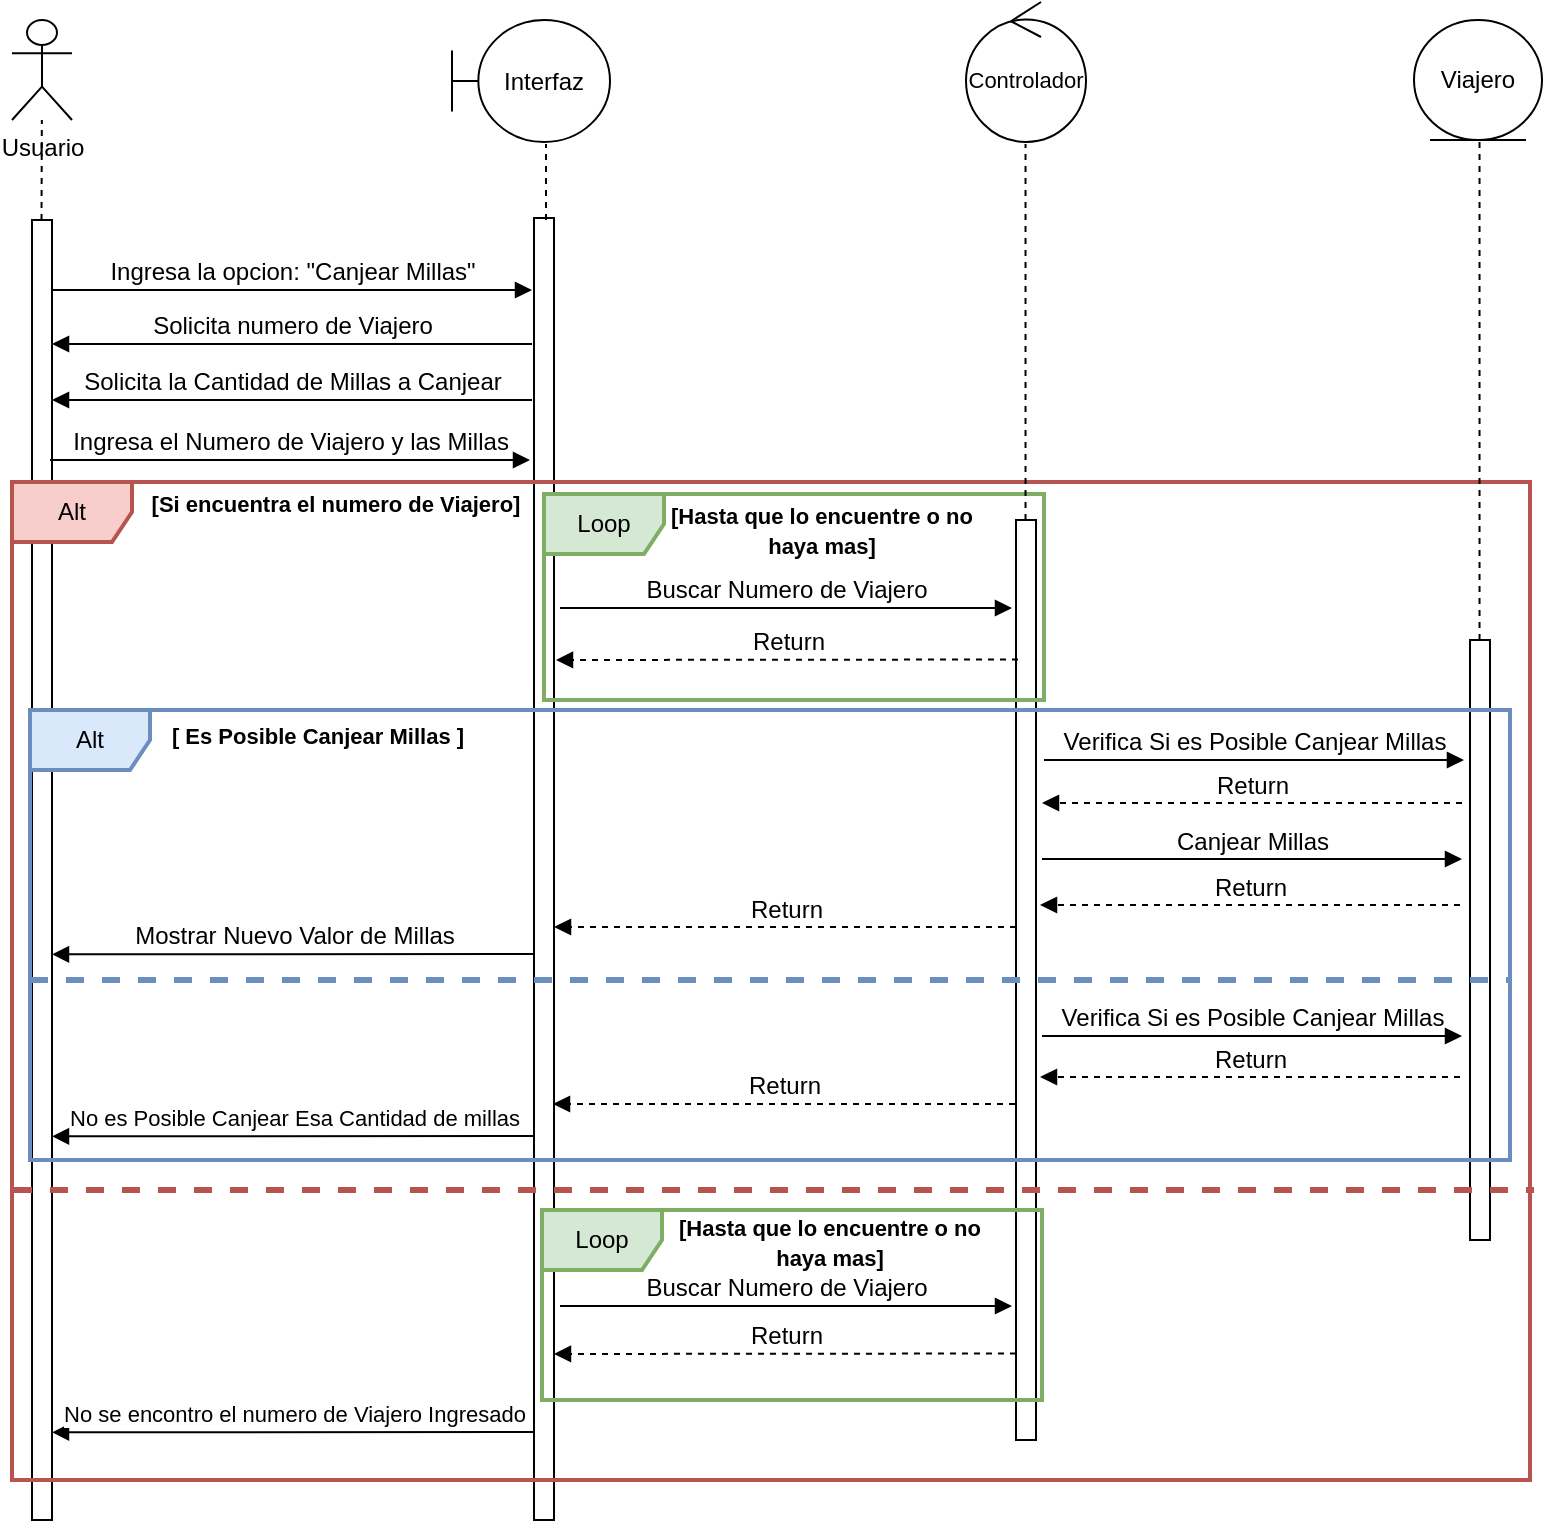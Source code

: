 <mxfile version="21.2.9" type="device">
  <diagram name="Página-1" id="MdXrSTDtdhL5v_uem5Xm">
    <mxGraphModel dx="1194" dy="772" grid="1" gridSize="10" guides="1" tooltips="1" connect="1" arrows="1" fold="1" page="1" pageScale="1" pageWidth="827" pageHeight="1169" math="0" shadow="0">
      <root>
        <mxCell id="0" />
        <mxCell id="1" parent="0" />
        <mxCell id="f0mjlMpapd-NHrAtM5mh-1" value="Usuario&lt;br&gt;" style="shape=umlActor;verticalLabelPosition=bottom;verticalAlign=top;html=1;outlineConnect=0;" vertex="1" parent="1">
          <mxGeometry x="41" y="90" width="30" height="50" as="geometry" />
        </mxCell>
        <mxCell id="f0mjlMpapd-NHrAtM5mh-2" value="&lt;font style=&quot;font-size: 11px;&quot;&gt;Controlador&lt;/font&gt;" style="ellipse;shape=umlControl;whiteSpace=wrap;html=1;" vertex="1" parent="1">
          <mxGeometry x="518" y="81" width="60" height="70" as="geometry" />
        </mxCell>
        <mxCell id="f0mjlMpapd-NHrAtM5mh-3" value="" style="html=1;points=[];perimeter=orthogonalPerimeter;outlineConnect=0;targetShapes=umlLifeline;portConstraint=eastwest;newEdgeStyle={&quot;edgeStyle&quot;:&quot;elbowEdgeStyle&quot;,&quot;elbow&quot;:&quot;vertical&quot;,&quot;curved&quot;:0,&quot;rounded&quot;:0};" vertex="1" parent="1">
          <mxGeometry x="51" y="190" width="10" height="650" as="geometry" />
        </mxCell>
        <mxCell id="f0mjlMpapd-NHrAtM5mh-4" value="" style="html=1;points=[];perimeter=orthogonalPerimeter;outlineConnect=0;targetShapes=umlLifeline;portConstraint=eastwest;newEdgeStyle={&quot;edgeStyle&quot;:&quot;elbowEdgeStyle&quot;,&quot;elbow&quot;:&quot;vertical&quot;,&quot;curved&quot;:0,&quot;rounded&quot;:0};" vertex="1" parent="1">
          <mxGeometry x="302" y="189" width="10" height="651" as="geometry" />
        </mxCell>
        <mxCell id="f0mjlMpapd-NHrAtM5mh-5" value="" style="html=1;points=[];perimeter=orthogonalPerimeter;outlineConnect=0;targetShapes=umlLifeline;portConstraint=eastwest;newEdgeStyle={&quot;edgeStyle&quot;:&quot;elbowEdgeStyle&quot;,&quot;elbow&quot;:&quot;vertical&quot;,&quot;curved&quot;:0,&quot;rounded&quot;:0};" vertex="1" parent="1">
          <mxGeometry x="543" y="340" width="10" height="460" as="geometry" />
        </mxCell>
        <mxCell id="f0mjlMpapd-NHrAtM5mh-6" value="&lt;font style=&quot;font-size: 12px;&quot;&gt;Ingresa la opcion: &quot;Canjear Millas&quot;&lt;/font&gt;" style="html=1;verticalAlign=bottom;endArrow=block;edgeStyle=elbowEdgeStyle;elbow=vertical;curved=0;rounded=0;" edge="1" parent="1">
          <mxGeometry width="80" relative="1" as="geometry">
            <mxPoint x="61" y="225" as="sourcePoint" />
            <mxPoint x="301" y="225" as="targetPoint" />
          </mxGeometry>
        </mxCell>
        <mxCell id="f0mjlMpapd-NHrAtM5mh-7" value="Viajero" style="ellipse;shape=umlEntity;whiteSpace=wrap;html=1;" vertex="1" parent="1">
          <mxGeometry x="742" y="90" width="64" height="60" as="geometry" />
        </mxCell>
        <mxCell id="f0mjlMpapd-NHrAtM5mh-8" value="Interfaz" style="shape=umlBoundary;whiteSpace=wrap;html=1;" vertex="1" parent="1">
          <mxGeometry x="261" y="90" width="79" height="61" as="geometry" />
        </mxCell>
        <mxCell id="f0mjlMpapd-NHrAtM5mh-9" value="" style="html=1;points=[];perimeter=orthogonalPerimeter;outlineConnect=0;targetShapes=umlLifeline;portConstraint=eastwest;newEdgeStyle={&quot;edgeStyle&quot;:&quot;elbowEdgeStyle&quot;,&quot;elbow&quot;:&quot;vertical&quot;,&quot;curved&quot;:0,&quot;rounded&quot;:0};" vertex="1" parent="1">
          <mxGeometry x="770" y="400" width="10" height="300" as="geometry" />
        </mxCell>
        <mxCell id="f0mjlMpapd-NHrAtM5mh-10" value="&lt;span style=&quot;font-size: 12px;&quot;&gt;Solicita numero de Viajero&lt;/span&gt;" style="html=1;verticalAlign=bottom;endArrow=block;edgeStyle=elbowEdgeStyle;elbow=vertical;curved=0;rounded=0;" edge="1" parent="1">
          <mxGeometry width="80" relative="1" as="geometry">
            <mxPoint x="301" y="252" as="sourcePoint" />
            <mxPoint x="61" y="252" as="targetPoint" />
          </mxGeometry>
        </mxCell>
        <mxCell id="f0mjlMpapd-NHrAtM5mh-11" value="&lt;span style=&quot;font-size: 12px;&quot;&gt;Solicita la Cantidad de Millas a Canjear&lt;br&gt;&lt;/span&gt;" style="html=1;verticalAlign=bottom;endArrow=block;edgeStyle=elbowEdgeStyle;elbow=vertical;curved=0;rounded=0;" edge="1" parent="1">
          <mxGeometry width="80" relative="1" as="geometry">
            <mxPoint x="301" y="280" as="sourcePoint" />
            <mxPoint x="61" y="280" as="targetPoint" />
          </mxGeometry>
        </mxCell>
        <mxCell id="f0mjlMpapd-NHrAtM5mh-12" value="&lt;span style=&quot;font-size: 12px;&quot;&gt;Ingresa el Numero de Viajero y las Millas&lt;/span&gt;" style="html=1;verticalAlign=bottom;endArrow=block;edgeStyle=elbowEdgeStyle;elbow=vertical;curved=0;rounded=0;" edge="1" parent="1">
          <mxGeometry width="80" relative="1" as="geometry">
            <mxPoint x="60" y="310" as="sourcePoint" />
            <mxPoint x="300" y="310" as="targetPoint" />
          </mxGeometry>
        </mxCell>
        <mxCell id="f0mjlMpapd-NHrAtM5mh-13" value="&lt;span style=&quot;font-size: 12px;&quot;&gt;Buscar Numero de Viajero&lt;/span&gt;" style="html=1;verticalAlign=bottom;endArrow=block;edgeStyle=elbowEdgeStyle;elbow=vertical;curved=0;rounded=0;" edge="1" parent="1">
          <mxGeometry width="80" relative="1" as="geometry">
            <mxPoint x="315" y="384" as="sourcePoint" />
            <mxPoint x="541" y="384" as="targetPoint" />
          </mxGeometry>
        </mxCell>
        <mxCell id="f0mjlMpapd-NHrAtM5mh-14" value="Alt" style="shape=umlFrame;whiteSpace=wrap;html=1;pointerEvents=0;fillColor=#f8cecc;strokeColor=#b85450;strokeWidth=2;" vertex="1" parent="1">
          <mxGeometry x="41" y="321" width="759" height="499" as="geometry" />
        </mxCell>
        <mxCell id="f0mjlMpapd-NHrAtM5mh-15" value="&lt;b&gt;&lt;font style=&quot;font-size: 11px;&quot;&gt;[Si encuentra el numero de Viajero]&lt;/font&gt;&lt;/b&gt;" style="text;html=1;strokeColor=none;fillColor=none;align=center;verticalAlign=middle;whiteSpace=wrap;rounded=0;" vertex="1" parent="1">
          <mxGeometry x="98" y="317" width="210" height="30" as="geometry" />
        </mxCell>
        <mxCell id="f0mjlMpapd-NHrAtM5mh-16" value="&lt;span style=&quot;font-size: 12px;&quot;&gt;Verifica Si es Posible Canjear Millas&lt;/span&gt;" style="html=1;verticalAlign=bottom;endArrow=block;edgeStyle=elbowEdgeStyle;elbow=vertical;curved=0;rounded=0;" edge="1" parent="1">
          <mxGeometry x="-0.002" width="80" relative="1" as="geometry">
            <mxPoint x="557" y="460" as="sourcePoint" />
            <mxPoint x="767" y="460" as="targetPoint" />
            <mxPoint as="offset" />
          </mxGeometry>
        </mxCell>
        <mxCell id="f0mjlMpapd-NHrAtM5mh-17" value="&lt;span style=&quot;font-size: 12px;&quot;&gt;Return&lt;br&gt;&lt;/span&gt;" style="html=1;verticalAlign=bottom;endArrow=block;edgeStyle=elbowEdgeStyle;elbow=vertical;curved=0;rounded=0;dashed=1;" edge="1" parent="1">
          <mxGeometry width="80" relative="1" as="geometry">
            <mxPoint x="766" y="481.5" as="sourcePoint" />
            <mxPoint x="556" y="481.5" as="targetPoint" />
          </mxGeometry>
        </mxCell>
        <mxCell id="f0mjlMpapd-NHrAtM5mh-18" value="&lt;span style=&quot;font-size: 12px;&quot;&gt;Return&lt;br&gt;&lt;/span&gt;" style="html=1;verticalAlign=bottom;endArrow=block;edgeStyle=elbowEdgeStyle;elbow=vertical;curved=0;rounded=0;dashed=1;" edge="1" parent="1">
          <mxGeometry width="80" relative="1" as="geometry">
            <mxPoint x="543" y="543.5" as="sourcePoint" />
            <mxPoint x="312" y="543.833" as="targetPoint" />
          </mxGeometry>
        </mxCell>
        <mxCell id="f0mjlMpapd-NHrAtM5mh-19" value="&lt;span style=&quot;font-size: 12px;&quot;&gt;Mostrar Nuevo Valor de Millas&lt;br&gt;&lt;/span&gt;" style="html=1;verticalAlign=bottom;endArrow=block;edgeStyle=elbowEdgeStyle;elbow=vertical;curved=0;rounded=0;exitX=-0.2;exitY=0.595;exitDx=0;exitDy=0;exitPerimeter=0;" edge="1" parent="1">
          <mxGeometry width="80" relative="1" as="geometry">
            <mxPoint x="302" y="557.0" as="sourcePoint" />
            <mxPoint x="61" y="557.15" as="targetPoint" />
            <Array as="points">
              <mxPoint x="311" y="557.15" />
            </Array>
          </mxGeometry>
        </mxCell>
        <mxCell id="f0mjlMpapd-NHrAtM5mh-20" value="" style="endArrow=none;html=1;rounded=0;fillColor=#f8cecc;strokeColor=#b85450;strokeWidth=3;dashed=1;" edge="1" parent="1">
          <mxGeometry width="50" height="50" relative="1" as="geometry">
            <mxPoint x="42" y="675" as="sourcePoint" />
            <mxPoint x="802" y="675" as="targetPoint" />
          </mxGeometry>
        </mxCell>
        <mxCell id="f0mjlMpapd-NHrAtM5mh-21" value="Loop" style="shape=umlFrame;whiteSpace=wrap;html=1;pointerEvents=0;fillColor=#d5e8d4;strokeColor=#7EAD63;strokeWidth=2;" vertex="1" parent="1">
          <mxGeometry x="307" y="327" width="250" height="103" as="geometry" />
        </mxCell>
        <mxCell id="f0mjlMpapd-NHrAtM5mh-22" value="&lt;span style=&quot;font-size: 12px;&quot;&gt;Return&lt;br&gt;&lt;/span&gt;" style="html=1;verticalAlign=bottom;endArrow=block;edgeStyle=elbowEdgeStyle;elbow=vertical;curved=0;rounded=0;dashed=1;" edge="1" parent="1">
          <mxGeometry width="80" relative="1" as="geometry">
            <mxPoint x="544" y="409.75" as="sourcePoint" />
            <mxPoint x="313" y="410.083" as="targetPoint" />
          </mxGeometry>
        </mxCell>
        <mxCell id="f0mjlMpapd-NHrAtM5mh-23" value="&lt;span style=&quot;font-size: 12px;&quot;&gt;Buscar Numero de Viajero&lt;/span&gt;" style="html=1;verticalAlign=bottom;endArrow=block;edgeStyle=elbowEdgeStyle;elbow=vertical;curved=0;rounded=0;" edge="1" parent="1">
          <mxGeometry width="80" relative="1" as="geometry">
            <mxPoint x="315" y="733" as="sourcePoint" />
            <mxPoint x="541" y="733" as="targetPoint" />
          </mxGeometry>
        </mxCell>
        <mxCell id="f0mjlMpapd-NHrAtM5mh-24" value="Loop" style="shape=umlFrame;whiteSpace=wrap;html=1;pointerEvents=0;fillColor=#d5e8d4;strokeColor=#7EAD63;strokeWidth=2;" vertex="1" parent="1">
          <mxGeometry x="306" y="685" width="250" height="95" as="geometry" />
        </mxCell>
        <mxCell id="f0mjlMpapd-NHrAtM5mh-25" value="&lt;span style=&quot;font-size: 12px;&quot;&gt;Return&lt;br&gt;&lt;/span&gt;" style="html=1;verticalAlign=bottom;endArrow=block;edgeStyle=elbowEdgeStyle;elbow=vertical;curved=0;rounded=0;dashed=1;" edge="1" parent="1">
          <mxGeometry width="80" relative="1" as="geometry">
            <mxPoint x="543" y="756.75" as="sourcePoint" />
            <mxPoint x="312" y="757.083" as="targetPoint" />
          </mxGeometry>
        </mxCell>
        <mxCell id="f0mjlMpapd-NHrAtM5mh-26" value="&lt;font style=&quot;font-size: 11px;&quot;&gt;No se encontro el numero de Viajero Ingresado&lt;/font&gt;" style="html=1;verticalAlign=bottom;endArrow=block;edgeStyle=elbowEdgeStyle;elbow=vertical;curved=0;rounded=0;exitX=-0.2;exitY=0.595;exitDx=0;exitDy=0;exitPerimeter=0;" edge="1" parent="1">
          <mxGeometry width="80" relative="1" as="geometry">
            <mxPoint x="302" y="796.0" as="sourcePoint" />
            <mxPoint x="61" y="796.15" as="targetPoint" />
            <Array as="points">
              <mxPoint x="311" y="796.15" />
            </Array>
          </mxGeometry>
        </mxCell>
        <mxCell id="f0mjlMpapd-NHrAtM5mh-28" value="Alt" style="shape=umlFrame;whiteSpace=wrap;html=1;pointerEvents=0;fillColor=#dae8fc;strokeColor=#6c8ebf;strokeWidth=2;" vertex="1" parent="1">
          <mxGeometry x="50" y="435" width="740" height="225" as="geometry" />
        </mxCell>
        <mxCell id="f0mjlMpapd-NHrAtM5mh-30" value="&lt;span style=&quot;font-size: 11px;&quot;&gt;&lt;b&gt;[ Es Posible Canjear Millas ]&lt;/b&gt;&lt;/span&gt;" style="text;html=1;strokeColor=none;fillColor=none;align=center;verticalAlign=middle;whiteSpace=wrap;rounded=0;" vertex="1" parent="1">
          <mxGeometry x="89" y="433" width="210" height="30" as="geometry" />
        </mxCell>
        <mxCell id="f0mjlMpapd-NHrAtM5mh-33" value="&lt;span style=&quot;font-size: 12px;&quot;&gt;Canjear Millas&lt;/span&gt;" style="html=1;verticalAlign=bottom;endArrow=block;edgeStyle=elbowEdgeStyle;elbow=vertical;curved=0;rounded=0;" edge="1" parent="1">
          <mxGeometry x="-0.002" width="80" relative="1" as="geometry">
            <mxPoint x="556" y="509.5" as="sourcePoint" />
            <mxPoint x="766" y="509.5" as="targetPoint" />
            <mxPoint as="offset" />
          </mxGeometry>
        </mxCell>
        <mxCell id="f0mjlMpapd-NHrAtM5mh-34" value="" style="endArrow=none;html=1;rounded=0;fillColor=#dae8fc;strokeColor=#6c8ebf;strokeWidth=3;dashed=1;" edge="1" parent="1">
          <mxGeometry width="50" height="50" relative="1" as="geometry">
            <mxPoint x="50" y="570" as="sourcePoint" />
            <mxPoint x="790" y="570" as="targetPoint" />
          </mxGeometry>
        </mxCell>
        <mxCell id="f0mjlMpapd-NHrAtM5mh-35" value="&lt;span style=&quot;font-size: 12px;&quot;&gt;Verifica Si es Posible Canjear Millas&lt;/span&gt;" style="html=1;verticalAlign=bottom;endArrow=block;edgeStyle=elbowEdgeStyle;elbow=vertical;curved=0;rounded=0;" edge="1" parent="1">
          <mxGeometry x="-0.002" width="80" relative="1" as="geometry">
            <mxPoint x="556" y="598" as="sourcePoint" />
            <mxPoint x="766" y="598" as="targetPoint" />
            <mxPoint as="offset" />
          </mxGeometry>
        </mxCell>
        <mxCell id="f0mjlMpapd-NHrAtM5mh-36" value="&lt;span style=&quot;font-size: 12px;&quot;&gt;Return&lt;br&gt;&lt;/span&gt;" style="html=1;verticalAlign=bottom;endArrow=block;edgeStyle=elbowEdgeStyle;elbow=vertical;curved=0;rounded=0;dashed=1;" edge="1" parent="1">
          <mxGeometry width="80" relative="1" as="geometry">
            <mxPoint x="765" y="618.5" as="sourcePoint" />
            <mxPoint x="555" y="618.5" as="targetPoint" />
          </mxGeometry>
        </mxCell>
        <mxCell id="f0mjlMpapd-NHrAtM5mh-37" value="&lt;span style=&quot;font-size: 12px;&quot;&gt;Return&lt;br&gt;&lt;/span&gt;" style="html=1;verticalAlign=bottom;endArrow=block;edgeStyle=elbowEdgeStyle;elbow=vertical;curved=0;rounded=0;dashed=1;" edge="1" parent="1">
          <mxGeometry width="80" relative="1" as="geometry">
            <mxPoint x="542.5" y="632" as="sourcePoint" />
            <mxPoint x="311.5" y="632.333" as="targetPoint" />
          </mxGeometry>
        </mxCell>
        <mxCell id="f0mjlMpapd-NHrAtM5mh-38" value="&lt;span style=&quot;&quot;&gt;No es Posible Canjear Esa Cantidad de millas&lt;br&gt;&lt;/span&gt;" style="html=1;verticalAlign=bottom;endArrow=block;edgeStyle=elbowEdgeStyle;elbow=vertical;curved=0;rounded=0;exitX=-0.2;exitY=0.595;exitDx=0;exitDy=0;exitPerimeter=0;" edge="1" parent="1">
          <mxGeometry width="80" relative="1" as="geometry">
            <mxPoint x="302" y="648.0" as="sourcePoint" />
            <mxPoint x="61" y="648.15" as="targetPoint" />
            <Array as="points">
              <mxPoint x="311" y="648.15" />
            </Array>
          </mxGeometry>
        </mxCell>
        <mxCell id="f0mjlMpapd-NHrAtM5mh-39" value="&lt;span style=&quot;font-size: 12px;&quot;&gt;Return&lt;br&gt;&lt;/span&gt;" style="html=1;verticalAlign=bottom;endArrow=block;edgeStyle=elbowEdgeStyle;elbow=vertical;curved=0;rounded=0;dashed=1;" edge="1" parent="1">
          <mxGeometry width="80" relative="1" as="geometry">
            <mxPoint x="765" y="532.5" as="sourcePoint" />
            <mxPoint x="555" y="532.5" as="targetPoint" />
          </mxGeometry>
        </mxCell>
        <mxCell id="f0mjlMpapd-NHrAtM5mh-40" value="&lt;span style=&quot;font-size: 11px;&quot;&gt;&lt;b&gt;[Hasta que lo encuentre o no haya mas]&lt;/b&gt;&lt;/span&gt;" style="text;html=1;strokeColor=none;fillColor=none;align=center;verticalAlign=middle;whiteSpace=wrap;rounded=0;" vertex="1" parent="1">
          <mxGeometry x="367" y="330" width="158" height="30" as="geometry" />
        </mxCell>
        <mxCell id="f0mjlMpapd-NHrAtM5mh-41" value="&lt;span style=&quot;font-size: 11px;&quot;&gt;&lt;b&gt;[Hasta que lo encuentre o no haya mas]&lt;/b&gt;&lt;/span&gt;" style="text;html=1;strokeColor=none;fillColor=none;align=center;verticalAlign=middle;whiteSpace=wrap;rounded=0;" vertex="1" parent="1">
          <mxGeometry x="371" y="686" width="158" height="30" as="geometry" />
        </mxCell>
        <mxCell id="f0mjlMpapd-NHrAtM5mh-42" value="" style="endArrow=none;dashed=1;html=1;rounded=0;" edge="1" parent="1">
          <mxGeometry width="50" height="50" relative="1" as="geometry">
            <mxPoint x="308" y="190" as="sourcePoint" />
            <mxPoint x="308" y="152" as="targetPoint" />
          </mxGeometry>
        </mxCell>
        <mxCell id="f0mjlMpapd-NHrAtM5mh-43" value="" style="endArrow=none;dashed=1;html=1;rounded=0;" edge="1" parent="1" target="f0mjlMpapd-NHrAtM5mh-1">
          <mxGeometry width="50" height="50" relative="1" as="geometry">
            <mxPoint x="55.76" y="190" as="sourcePoint" />
            <mxPoint x="55.76" y="152" as="targetPoint" />
          </mxGeometry>
        </mxCell>
        <mxCell id="f0mjlMpapd-NHrAtM5mh-44" value="" style="endArrow=none;dashed=1;html=1;rounded=0;" edge="1" parent="1" source="f0mjlMpapd-NHrAtM5mh-5">
          <mxGeometry width="50" height="50" relative="1" as="geometry">
            <mxPoint x="547.76" y="190" as="sourcePoint" />
            <mxPoint x="547.76" y="152" as="targetPoint" />
          </mxGeometry>
        </mxCell>
        <mxCell id="f0mjlMpapd-NHrAtM5mh-45" value="" style="endArrow=none;dashed=1;html=1;rounded=0;" edge="1" parent="1" source="f0mjlMpapd-NHrAtM5mh-9">
          <mxGeometry width="50" height="50" relative="1" as="geometry">
            <mxPoint x="774.76" y="188" as="sourcePoint" />
            <mxPoint x="774.76" y="150" as="targetPoint" />
          </mxGeometry>
        </mxCell>
      </root>
    </mxGraphModel>
  </diagram>
</mxfile>
